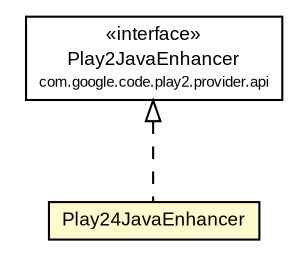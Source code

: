 #!/usr/local/bin/dot
#
# Class diagram 
# Generated by UMLGraph version R5_6-24-gf6e263 (http://www.umlgraph.org/)
#

digraph G {
	edge [fontname="arial",fontsize=10,labelfontname="arial",labelfontsize=10];
	node [fontname="arial",fontsize=10,shape=plaintext];
	nodesep=0.25;
	ranksep=0.5;
	// com.google.code.play2.provider.play24.Play24JavaEnhancer
	c252 [label=<<table title="com.google.code.play2.provider.play24.Play24JavaEnhancer" border="0" cellborder="1" cellspacing="0" cellpadding="2" port="p" bgcolor="lemonChiffon" href="./Play24JavaEnhancer.html">
		<tr><td><table border="0" cellspacing="0" cellpadding="1">
<tr><td align="center" balign="center"> Play24JavaEnhancer </td></tr>
		</table></td></tr>
		</table>>, URL="./Play24JavaEnhancer.html", fontname="arial", fontcolor="black", fontsize=9.0];
	//com.google.code.play2.provider.play24.Play24JavaEnhancer implements com.google.code.play2.provider.api.Play2JavaEnhancer
	c264:p -> c252:p [dir=back,arrowtail=empty,style=dashed];
	// com.google.code.play2.provider.api.Play2JavaEnhancer
	c264 [label=<<table title="com.google.code.play2.provider.api.Play2JavaEnhancer" border="0" cellborder="1" cellspacing="0" cellpadding="2" port="p" href="http://java.sun.com/j2se/1.4.2/docs/api/com/google/code/play2/provider/api/Play2JavaEnhancer.html">
		<tr><td><table border="0" cellspacing="0" cellpadding="1">
<tr><td align="center" balign="center"> &#171;interface&#187; </td></tr>
<tr><td align="center" balign="center"> Play2JavaEnhancer </td></tr>
<tr><td align="center" balign="center"><font point-size="7.0"> com.google.code.play2.provider.api </font></td></tr>
		</table></td></tr>
		</table>>, URL="http://java.sun.com/j2se/1.4.2/docs/api/com/google/code/play2/provider/api/Play2JavaEnhancer.html", fontname="arial", fontcolor="black", fontsize=9.0];
}

